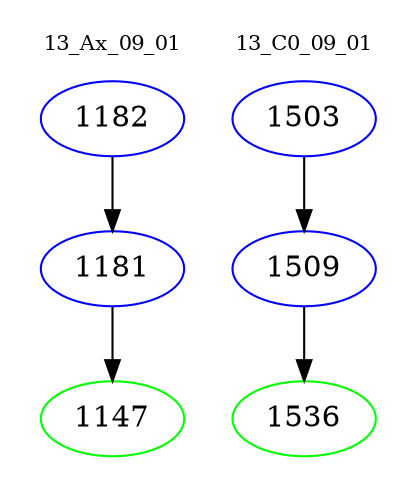 digraph{
subgraph cluster_0 {
color = white
label = "13_Ax_09_01";
fontsize=10;
T0_1182 [label="1182", color="blue"]
T0_1182 -> T0_1181 [color="black"]
T0_1181 [label="1181", color="blue"]
T0_1181 -> T0_1147 [color="black"]
T0_1147 [label="1147", color="green"]
}
subgraph cluster_1 {
color = white
label = "13_C0_09_01";
fontsize=10;
T1_1503 [label="1503", color="blue"]
T1_1503 -> T1_1509 [color="black"]
T1_1509 [label="1509", color="blue"]
T1_1509 -> T1_1536 [color="black"]
T1_1536 [label="1536", color="green"]
}
}
